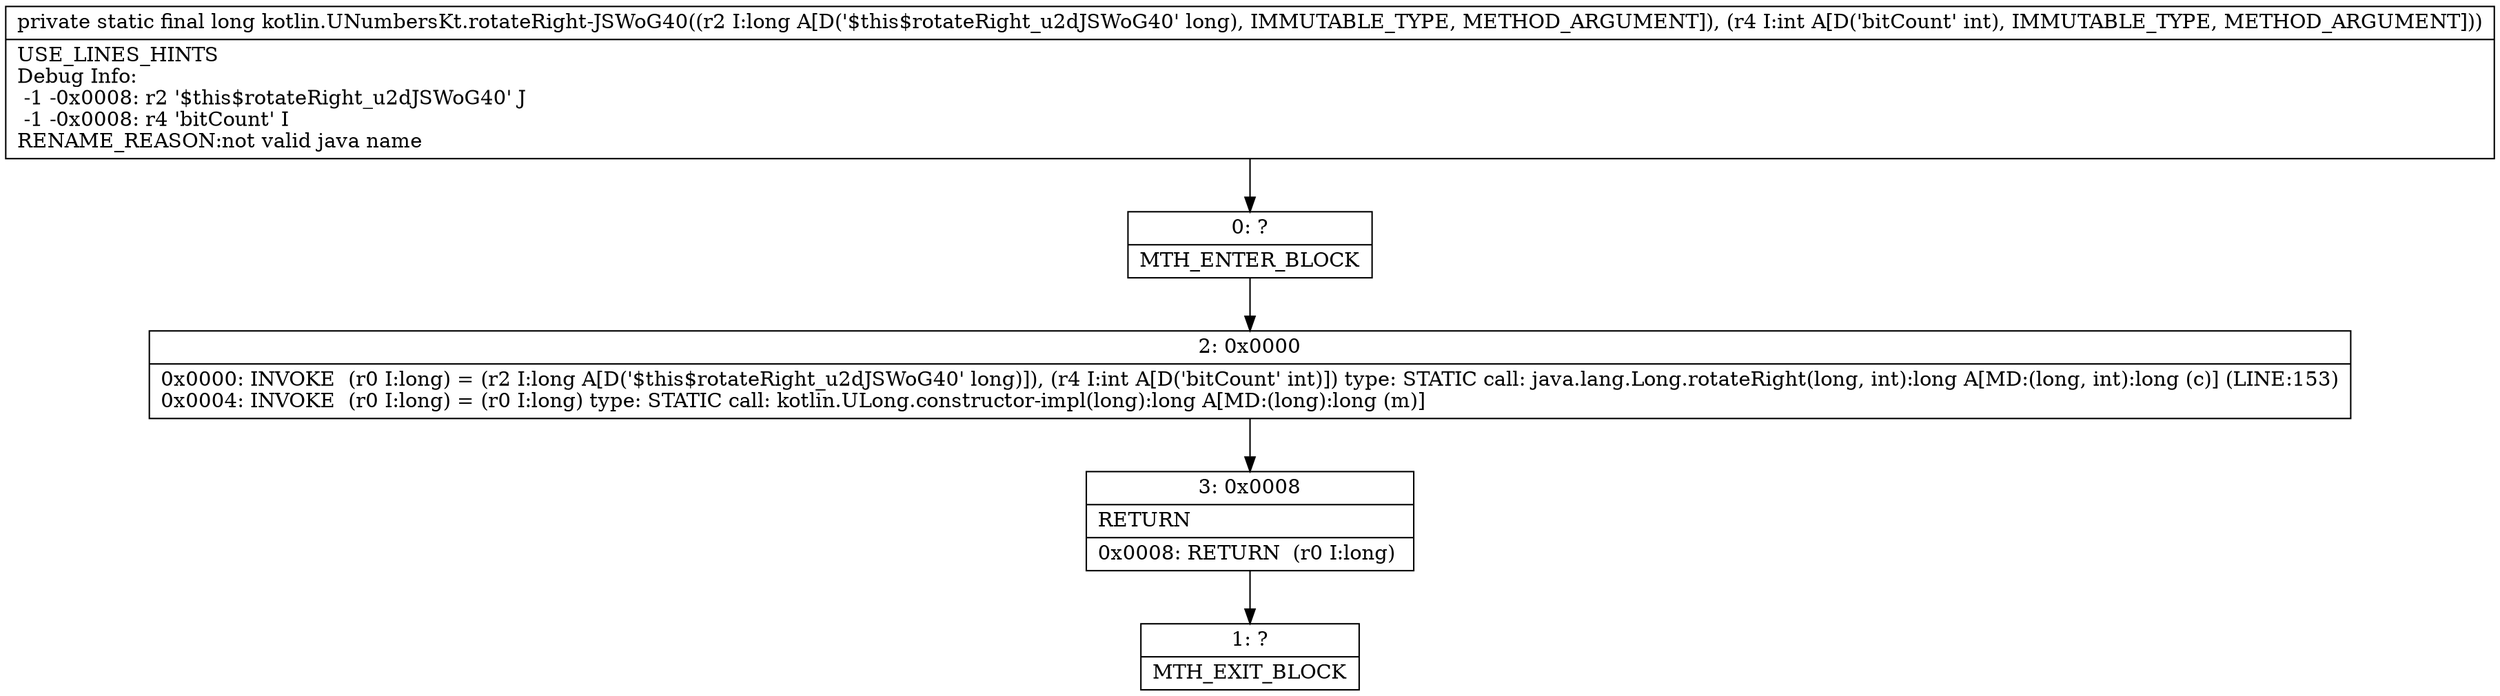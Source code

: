 digraph "CFG forkotlin.UNumbersKt.rotateRight\-JSWoG40(JI)J" {
Node_0 [shape=record,label="{0\:\ ?|MTH_ENTER_BLOCK\l}"];
Node_2 [shape=record,label="{2\:\ 0x0000|0x0000: INVOKE  (r0 I:long) = (r2 I:long A[D('$this$rotateRight_u2dJSWoG40' long)]), (r4 I:int A[D('bitCount' int)]) type: STATIC call: java.lang.Long.rotateRight(long, int):long A[MD:(long, int):long (c)] (LINE:153)\l0x0004: INVOKE  (r0 I:long) = (r0 I:long) type: STATIC call: kotlin.ULong.constructor\-impl(long):long A[MD:(long):long (m)]\l}"];
Node_3 [shape=record,label="{3\:\ 0x0008|RETURN\l|0x0008: RETURN  (r0 I:long) \l}"];
Node_1 [shape=record,label="{1\:\ ?|MTH_EXIT_BLOCK\l}"];
MethodNode[shape=record,label="{private static final long kotlin.UNumbersKt.rotateRight\-JSWoG40((r2 I:long A[D('$this$rotateRight_u2dJSWoG40' long), IMMUTABLE_TYPE, METHOD_ARGUMENT]), (r4 I:int A[D('bitCount' int), IMMUTABLE_TYPE, METHOD_ARGUMENT]))  | USE_LINES_HINTS\lDebug Info:\l  \-1 \-0x0008: r2 '$this$rotateRight_u2dJSWoG40' J\l  \-1 \-0x0008: r4 'bitCount' I\lRENAME_REASON:not valid java name\l}"];
MethodNode -> Node_0;Node_0 -> Node_2;
Node_2 -> Node_3;
Node_3 -> Node_1;
}

